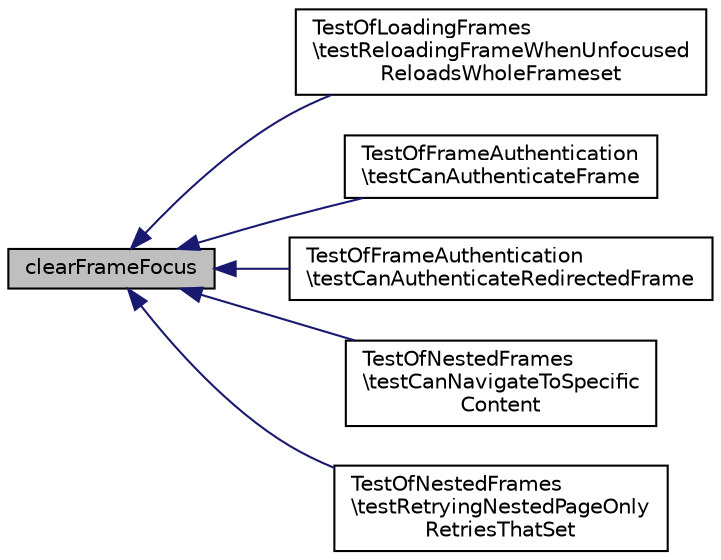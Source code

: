 digraph "clearFrameFocus"
{
  edge [fontname="Helvetica",fontsize="10",labelfontname="Helvetica",labelfontsize="10"];
  node [fontname="Helvetica",fontsize="10",shape=record];
  rankdir="LR";
  Node1 [label="clearFrameFocus",height=0.2,width=0.4,color="black", fillcolor="grey75", style="filled" fontcolor="black"];
  Node1 -> Node2 [dir="back",color="midnightblue",fontsize="10",style="solid",fontname="Helvetica"];
  Node2 [label="TestOfLoadingFrames\l\\testReloadingFrameWhenUnfocused\lReloadsWholeFrameset",height=0.2,width=0.4,color="black", fillcolor="white", style="filled",URL="$class_test_of_loading_frames.html#a080bf6e8a07eb2610a81bd42a68b0029"];
  Node1 -> Node3 [dir="back",color="midnightblue",fontsize="10",style="solid",fontname="Helvetica"];
  Node3 [label="TestOfFrameAuthentication\l\\testCanAuthenticateFrame",height=0.2,width=0.4,color="black", fillcolor="white", style="filled",URL="$class_test_of_frame_authentication.html#a820059baf8a9a9f9b1749af0eb521959"];
  Node1 -> Node4 [dir="back",color="midnightblue",fontsize="10",style="solid",fontname="Helvetica"];
  Node4 [label="TestOfFrameAuthentication\l\\testCanAuthenticateRedirectedFrame",height=0.2,width=0.4,color="black", fillcolor="white", style="filled",URL="$class_test_of_frame_authentication.html#a7a388408bed7e46962a2862366896691"];
  Node1 -> Node5 [dir="back",color="midnightblue",fontsize="10",style="solid",fontname="Helvetica"];
  Node5 [label="TestOfNestedFrames\l\\testCanNavigateToSpecific\lContent",height=0.2,width=0.4,color="black", fillcolor="white", style="filled",URL="$class_test_of_nested_frames.html#a1b6e91e4d810c50050d371b7408ebeca"];
  Node1 -> Node6 [dir="back",color="midnightblue",fontsize="10",style="solid",fontname="Helvetica"];
  Node6 [label="TestOfNestedFrames\l\\testRetryingNestedPageOnly\lRetriesThatSet",height=0.2,width=0.4,color="black", fillcolor="white", style="filled",URL="$class_test_of_nested_frames.html#ad133549d00c2f63d830b8d88431c6d01"];
}
